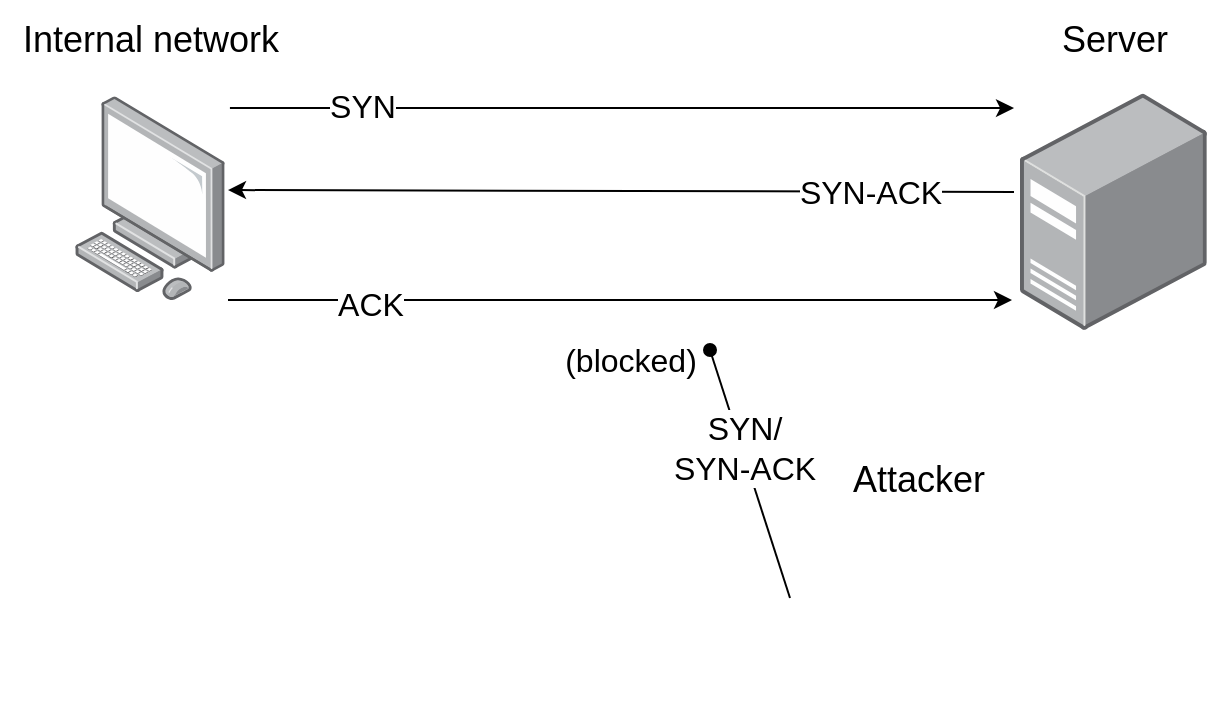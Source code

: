 <mxfile version="24.6.2" type="github">
  <diagram name="Page-1" id="yEN8pPxUJJVHUlzCNqM0">
    <mxGraphModel dx="533" dy="782" grid="1" gridSize="10" guides="1" tooltips="1" connect="1" arrows="1" fold="1" page="1" pageScale="1" pageWidth="850" pageHeight="1100" math="0" shadow="0">
      <root>
        <mxCell id="0" />
        <mxCell id="1" parent="0" />
        <mxCell id="v7tH4OjIc5QlZD6sua9i-3" value="" style="shape=image;html=1;verticalAlign=top;verticalLabelPosition=bottom;labelBackgroundColor=#ffffff;imageAspect=0;aspect=fixed;image=https://cdn0.iconfinder.com/data/icons/kameleon-free-pack/110/Hacker-128.png" vertex="1" parent="1">
          <mxGeometry x="425" y="540" width="128" height="128" as="geometry" />
        </mxCell>
        <mxCell id="v7tH4OjIc5QlZD6sua9i-5" value="" style="image;points=[];aspect=fixed;html=1;align=center;shadow=0;dashed=0;image=img/lib/allied_telesis/computer_and_terminals/Personal_Computer.svg;" vertex="1" parent="1">
          <mxGeometry x="67.45" y="353.2" width="75.11" height="101.8" as="geometry" />
        </mxCell>
        <mxCell id="v7tH4OjIc5QlZD6sua9i-7" value="" style="image;points=[];aspect=fixed;html=1;align=center;shadow=0;dashed=0;image=img/lib/allied_telesis/computer_and_terminals/Server_Desktop.svg;" vertex="1" parent="1">
          <mxGeometry x="540" y="351.6" width="93.4" height="118.4" as="geometry" />
        </mxCell>
        <mxCell id="v7tH4OjIc5QlZD6sua9i-8" value="&lt;font style=&quot;font-size: 18px;&quot;&gt;Internal network&lt;/font&gt;" style="text;html=1;align=center;verticalAlign=middle;resizable=0;points=[];autosize=1;strokeColor=none;fillColor=none;" vertex="1" parent="1">
          <mxGeometry x="30" y="305" width="150" height="40" as="geometry" />
        </mxCell>
        <mxCell id="v7tH4OjIc5QlZD6sua9i-11" value="&lt;font style=&quot;font-size: 18px;&quot;&gt;Attacker&lt;/font&gt;" style="text;html=1;align=center;verticalAlign=middle;resizable=0;points=[];autosize=1;strokeColor=none;fillColor=none;" vertex="1" parent="1">
          <mxGeometry x="444" y="525" width="90" height="40" as="geometry" />
        </mxCell>
        <mxCell id="v7tH4OjIc5QlZD6sua9i-12" value="&lt;font style=&quot;font-size: 18px;&quot;&gt;Server&lt;/font&gt;" style="text;html=1;align=center;verticalAlign=middle;resizable=0;points=[];autosize=1;strokeColor=none;fillColor=none;" vertex="1" parent="1">
          <mxGeometry x="546.7" y="305" width="80" height="40" as="geometry" />
        </mxCell>
        <mxCell id="v7tH4OjIc5QlZD6sua9i-13" value="" style="edgeStyle=none;orthogonalLoop=1;jettySize=auto;html=1;rounded=0;exitX=1.032;exitY=0.057;exitDx=0;exitDy=0;exitPerimeter=0;entryX=-0.032;entryY=0.063;entryDx=0;entryDy=0;entryPerimeter=0;" edge="1" parent="1" source="v7tH4OjIc5QlZD6sua9i-5" target="v7tH4OjIc5QlZD6sua9i-7">
          <mxGeometry width="100" relative="1" as="geometry">
            <mxPoint x="150" y="520" as="sourcePoint" />
            <mxPoint x="250" y="520" as="targetPoint" />
            <Array as="points" />
          </mxGeometry>
        </mxCell>
        <mxCell id="v7tH4OjIc5QlZD6sua9i-16" value="&lt;font style=&quot;font-size: 16px;&quot;&gt;SYN&lt;/font&gt;" style="edgeLabel;html=1;align=center;verticalAlign=middle;resizable=0;points=[];" vertex="1" connectable="0" parent="v7tH4OjIc5QlZD6sua9i-13">
          <mxGeometry x="-0.663" y="1" relative="1" as="geometry">
            <mxPoint as="offset" />
          </mxGeometry>
        </mxCell>
        <mxCell id="v7tH4OjIc5QlZD6sua9i-14" value="" style="edgeStyle=none;orthogonalLoop=1;jettySize=auto;html=1;rounded=0;exitX=1.032;exitY=0.057;exitDx=0;exitDy=0;exitPerimeter=0;entryX=-0.032;entryY=0.063;entryDx=0;entryDy=0;entryPerimeter=0;" edge="1" parent="1">
          <mxGeometry width="100" relative="1" as="geometry">
            <mxPoint x="144" y="455" as="sourcePoint" />
            <mxPoint x="536" y="455" as="targetPoint" />
            <Array as="points" />
          </mxGeometry>
        </mxCell>
        <mxCell id="v7tH4OjIc5QlZD6sua9i-18" value="&lt;font style=&quot;font-size: 16px;&quot;&gt;ACK&lt;/font&gt;" style="edgeLabel;html=1;align=center;verticalAlign=middle;resizable=0;points=[];" vertex="1" connectable="0" parent="v7tH4OjIc5QlZD6sua9i-14">
          <mxGeometry x="-0.638" y="-2" relative="1" as="geometry">
            <mxPoint as="offset" />
          </mxGeometry>
        </mxCell>
        <mxCell id="v7tH4OjIc5QlZD6sua9i-15" value="" style="edgeStyle=none;orthogonalLoop=1;jettySize=auto;html=1;rounded=0;exitX=-0.032;exitY=0.417;exitDx=0;exitDy=0;exitPerimeter=0;entryX=1.019;entryY=0.46;entryDx=0;entryDy=0;entryPerimeter=0;" edge="1" parent="1" source="v7tH4OjIc5QlZD6sua9i-7" target="v7tH4OjIc5QlZD6sua9i-5">
          <mxGeometry width="100" relative="1" as="geometry">
            <mxPoint x="160" y="580" as="sourcePoint" />
            <mxPoint x="552" y="580" as="targetPoint" />
            <Array as="points" />
          </mxGeometry>
        </mxCell>
        <mxCell id="v7tH4OjIc5QlZD6sua9i-17" value="&lt;font style=&quot;font-size: 16px;&quot;&gt;SYN-ACK&lt;/font&gt;" style="edgeLabel;html=1;align=center;verticalAlign=middle;resizable=0;points=[];" vertex="1" connectable="0" parent="v7tH4OjIc5QlZD6sua9i-15">
          <mxGeometry x="-0.634" relative="1" as="geometry">
            <mxPoint as="offset" />
          </mxGeometry>
        </mxCell>
        <mxCell id="v7tH4OjIc5QlZD6sua9i-19" value="" style="edgeStyle=none;orthogonalLoop=1;jettySize=auto;html=1;rounded=0;entryX=0.75;entryY=1;entryDx=0;entryDy=0;exitX=0;exitY=0.5;exitDx=0;exitDy=0;endArrow=oval;endFill=1;" edge="1" parent="1" source="v7tH4OjIc5QlZD6sua9i-3" target="v7tH4OjIc5QlZD6sua9i-4">
          <mxGeometry width="100" relative="1" as="geometry">
            <mxPoint x="150" y="640" as="sourcePoint" />
            <mxPoint x="250" y="640" as="targetPoint" />
            <Array as="points" />
          </mxGeometry>
        </mxCell>
        <mxCell id="v7tH4OjIc5QlZD6sua9i-20" value="&lt;font style=&quot;font-size: 16px;&quot;&gt;SYN/&lt;br&gt;SYN-ACK&lt;/font&gt;" style="edgeLabel;html=1;align=center;verticalAlign=middle;resizable=0;points=[];" vertex="1" connectable="0" parent="v7tH4OjIc5QlZD6sua9i-19">
          <mxGeometry x="0.204" y="-1" relative="1" as="geometry">
            <mxPoint as="offset" />
          </mxGeometry>
        </mxCell>
        <mxCell id="v7tH4OjIc5QlZD6sua9i-4" value="" style="shape=image;html=1;verticalAlign=top;verticalLabelPosition=bottom;labelBackgroundColor=#ffffff;imageAspect=0;aspect=fixed;image=https://cdn2.iconfinder.com/data/icons/whcompare-isometric-web-hosting-servers/50/firewall-128.png" vertex="1" parent="1">
          <mxGeometry x="265" y="320" width="160" height="160" as="geometry" />
        </mxCell>
        <mxCell id="v7tH4OjIc5QlZD6sua9i-21" value="&lt;font style=&quot;font-size: 16px;&quot;&gt;(blocked)&lt;/font&gt;" style="text;html=1;align=center;verticalAlign=middle;resizable=0;points=[];autosize=1;strokeColor=none;fillColor=none;" vertex="1" parent="1">
          <mxGeometry x="300" y="470" width="90" height="30" as="geometry" />
        </mxCell>
      </root>
    </mxGraphModel>
  </diagram>
</mxfile>
